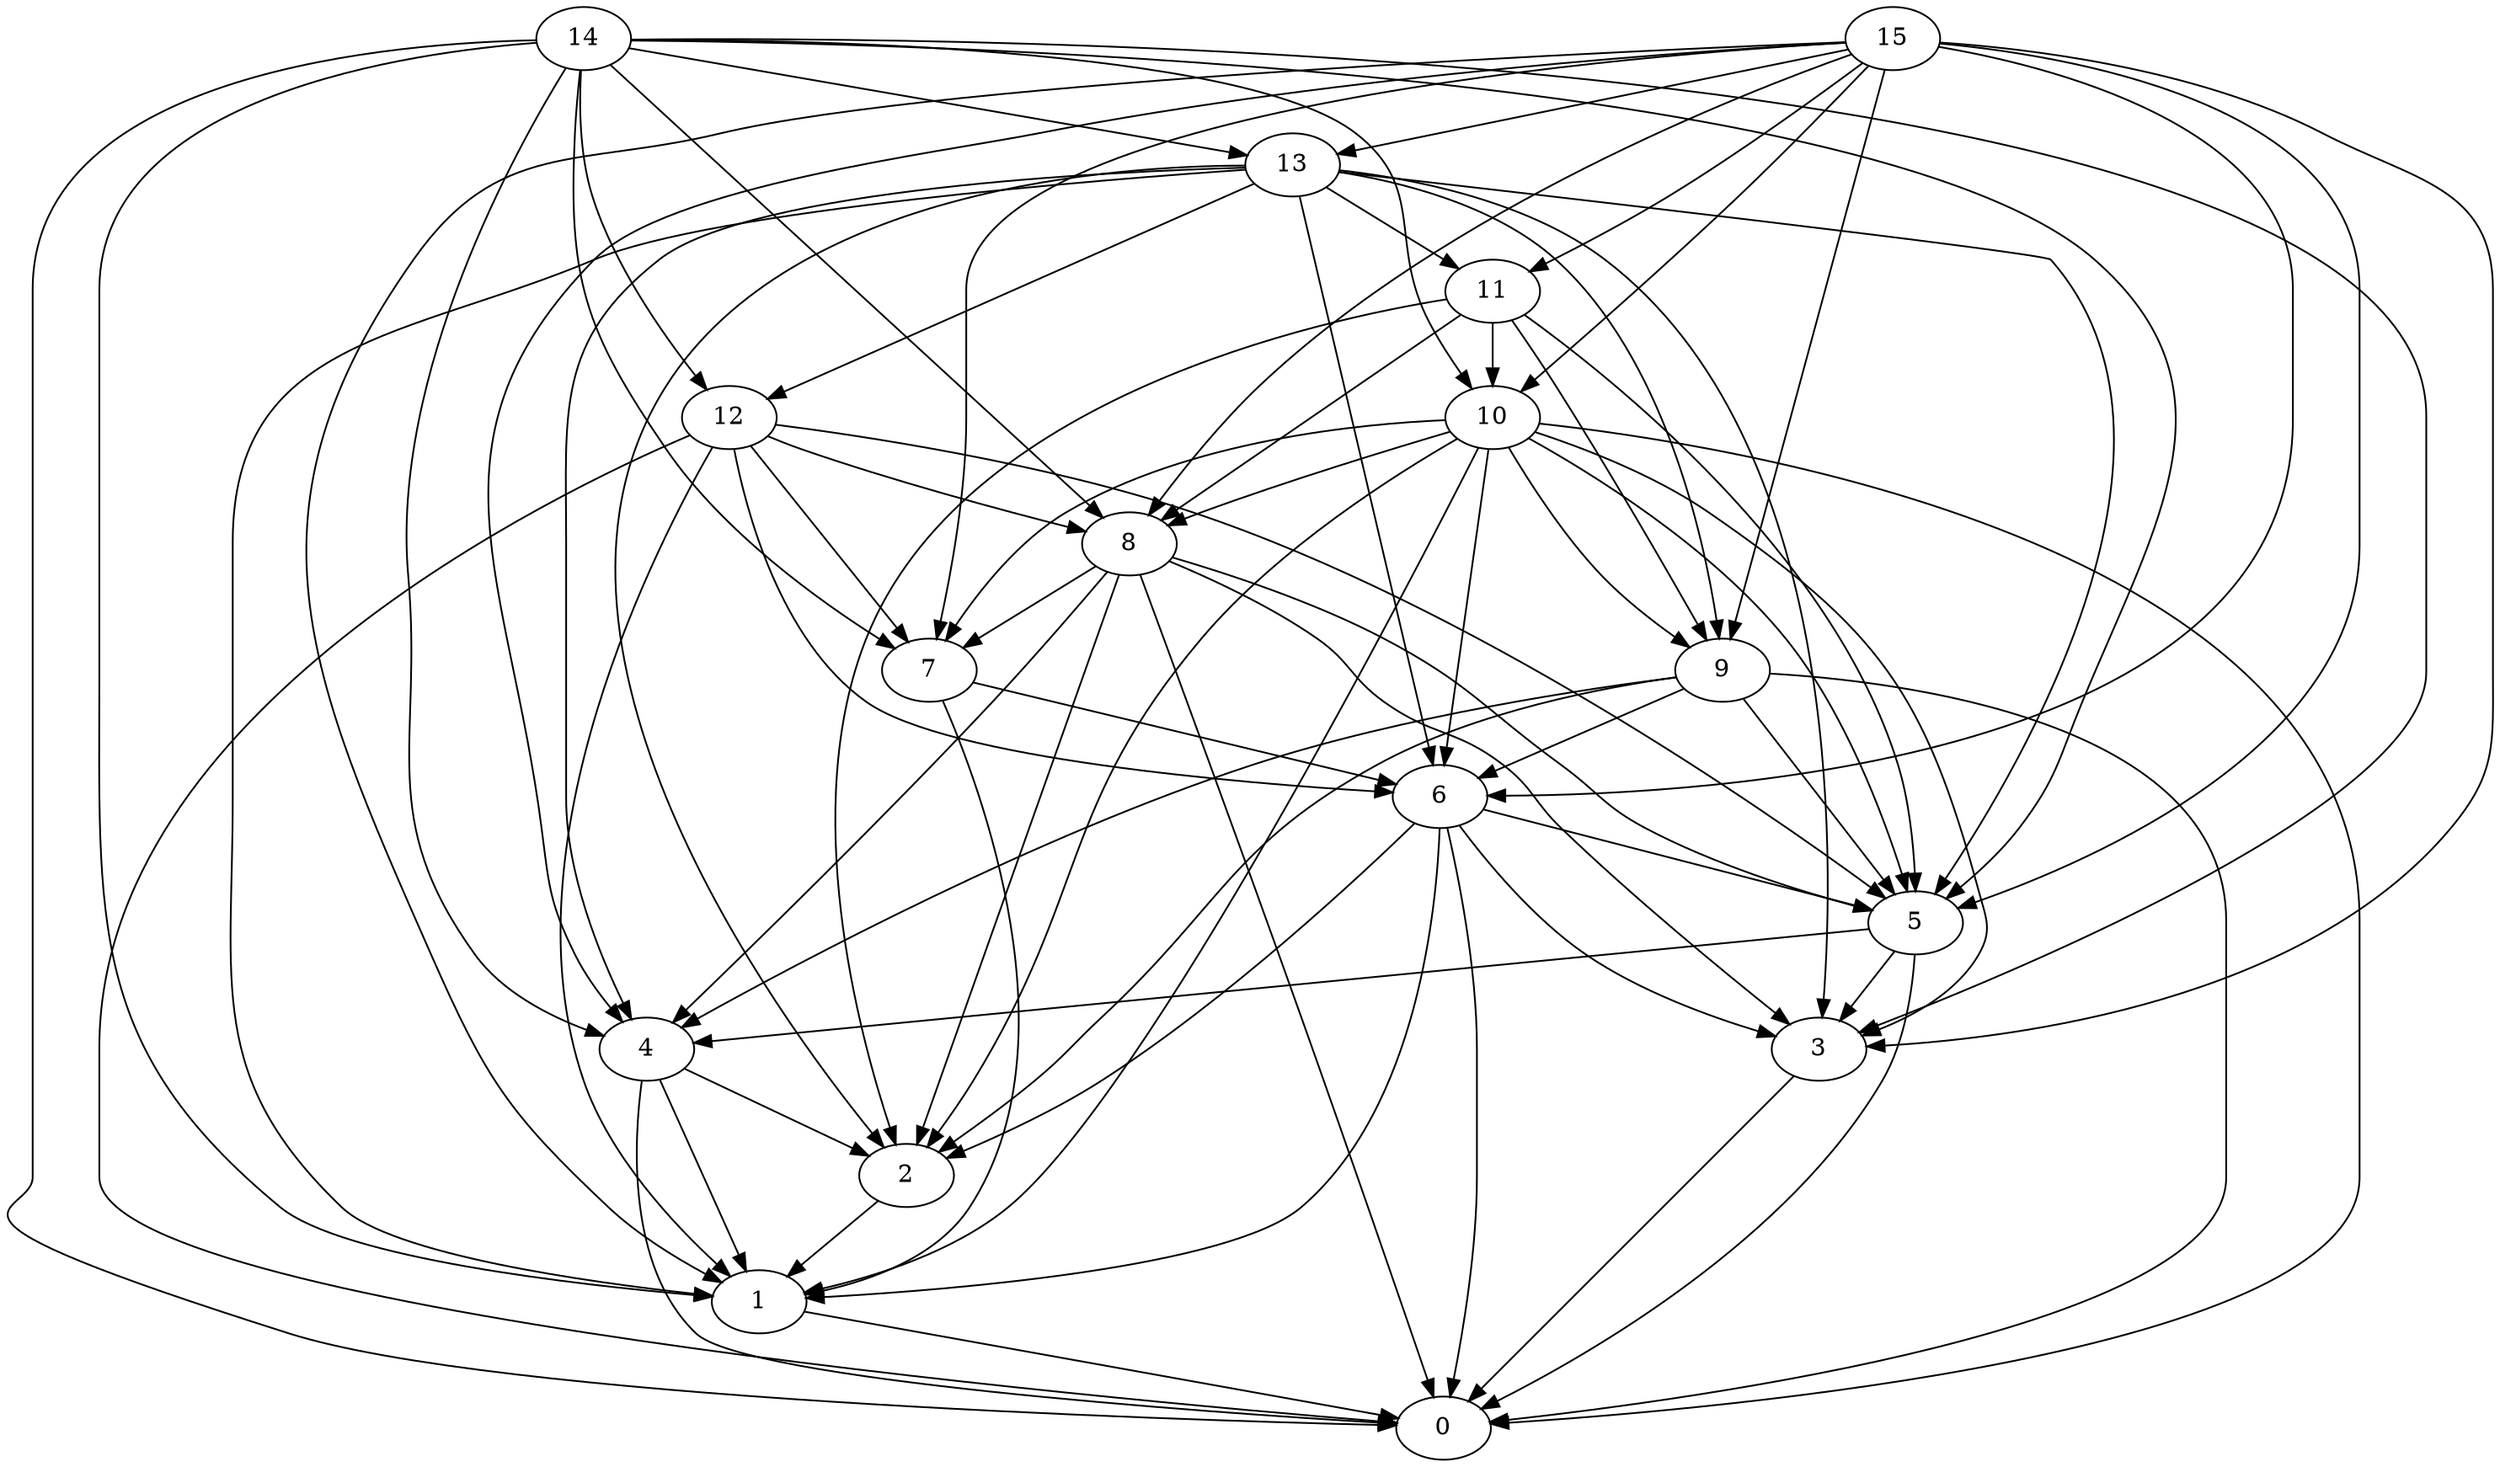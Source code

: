 digraph "Random_Nodes_16_Density_4.81_CCR_1.00_WeightType_Random#1_Heterogeneous-4-2" {
14 [Weight=37];
15 [Weight=26];
13 [Weight=19];
11 [Weight=26];
10 [Weight=37];
12 [Weight=7];
8 [Weight=34];
7 [Weight=22];
9 [Weight=7];
6 [Weight=7];
5 [Weight=37];
4 [Weight=37];
2 [Weight=34];
1 [Weight=34];
3 [Weight=37];
0 [Weight=34];
8 -> 3 [Weight=2];
8 -> 5 [Weight=8];
1 -> 0 [Weight=10];
12 -> 1 [Weight=2];
15 -> 10 [Weight=4];
5 -> 0 [Weight=8];
10 -> 1 [Weight=10];
13 -> 12 [Weight=10];
4 -> 1 [Weight=4];
10 -> 6 [Weight=7];
14 -> 4 [Weight=6];
14 -> 12 [Weight=4];
14 -> 7 [Weight=9];
9 -> 2 [Weight=3];
6 -> 0 [Weight=9];
11 -> 10 [Weight=6];
6 -> 5 [Weight=3];
15 -> 13 [Weight=6];
4 -> 0 [Weight=5];
13 -> 2 [Weight=2];
5 -> 3 [Weight=8];
11 -> 2 [Weight=2];
8 -> 7 [Weight=10];
8 -> 0 [Weight=4];
14 -> 8 [Weight=3];
14 -> 5 [Weight=3];
4 -> 2 [Weight=5];
9 -> 0 [Weight=6];
7 -> 6 [Weight=9];
9 -> 5 [Weight=5];
6 -> 2 [Weight=9];
13 -> 3 [Weight=2];
15 -> 6 [Weight=2];
10 -> 5 [Weight=4];
10 -> 0 [Weight=2];
15 -> 5 [Weight=5];
15 -> 8 [Weight=10];
15 -> 7 [Weight=6];
15 -> 4 [Weight=10];
10 -> 8 [Weight=9];
12 -> 6 [Weight=8];
14 -> 3 [Weight=3];
6 -> 1 [Weight=8];
14 -> 1 [Weight=8];
12 -> 7 [Weight=7];
14 -> 10 [Weight=7];
11 -> 9 [Weight=2];
13 -> 11 [Weight=6];
13 -> 4 [Weight=2];
6 -> 3 [Weight=2];
9 -> 6 [Weight=2];
11 -> 8 [Weight=2];
8 -> 4 [Weight=10];
14 -> 13 [Weight=5];
8 -> 2 [Weight=2];
13 -> 6 [Weight=10];
11 -> 5 [Weight=5];
15 -> 11 [Weight=8];
5 -> 4 [Weight=7];
7 -> 1 [Weight=4];
12 -> 5 [Weight=8];
2 -> 1 [Weight=3];
12 -> 0 [Weight=10];
10 -> 2 [Weight=3];
9 -> 4 [Weight=2];
10 -> 7 [Weight=6];
10 -> 3 [Weight=9];
3 -> 0 [Weight=7];
15 -> 9 [Weight=10];
13 -> 5 [Weight=6];
14 -> 0 [Weight=3];
15 -> 3 [Weight=9];
10 -> 9 [Weight=4];
13 -> 1 [Weight=2];
13 -> 9 [Weight=3];
15 -> 1 [Weight=2];
12 -> 8 [Weight=10];
}
